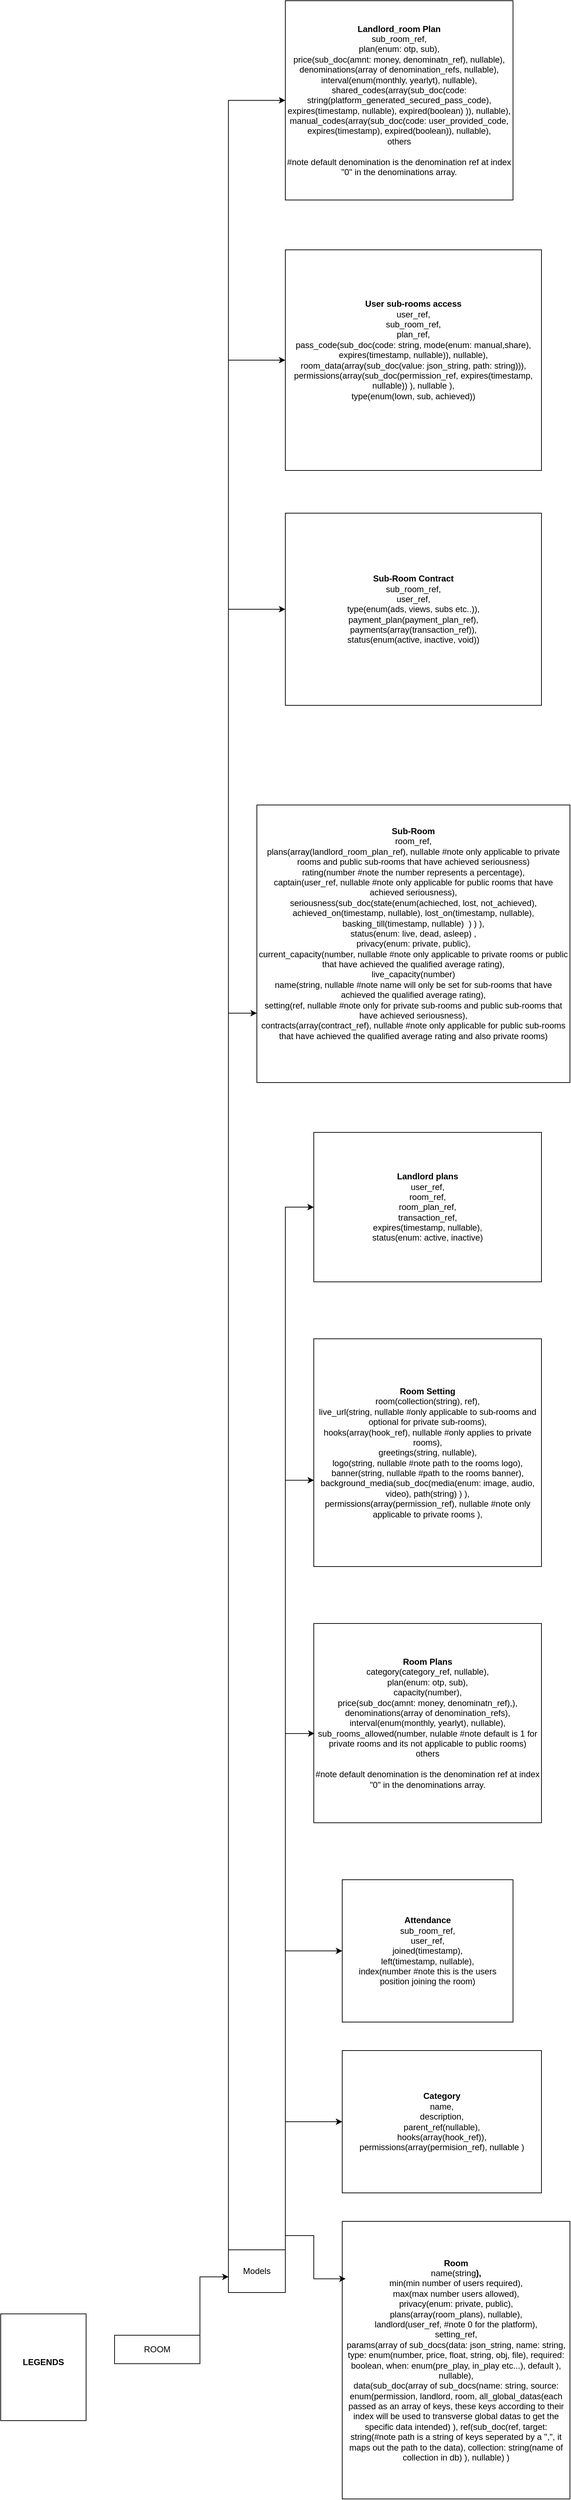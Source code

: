 <mxfile version="26.0.2">
  <diagram name="Page-1" id="JwLQiluCDj7BUVWrhCS6">
    <mxGraphModel dx="1032" dy="3795" grid="1" gridSize="10" guides="1" tooltips="1" connect="1" arrows="1" fold="1" page="1" pageScale="1" pageWidth="850" pageHeight="1100" math="0" shadow="0">
      <root>
        <mxCell id="0" />
        <mxCell id="1" parent="0" />
        <mxCell id="kceuGKvt7hz0_VKH2Cjf-1" value="ROOM" style="rounded=0;whiteSpace=wrap;html=1;" parent="1" vertex="1">
          <mxGeometry x="200" y="160" width="120" height="40" as="geometry" />
        </mxCell>
        <mxCell id="kceuGKvt7hz0_VKH2Cjf-2" value="&lt;b&gt;LEGENDS&lt;/b&gt;&lt;div&gt;&lt;b&gt;&lt;br&gt;&lt;/b&gt;&lt;/div&gt;" style="rounded=0;whiteSpace=wrap;html=1;" parent="1" vertex="1">
          <mxGeometry x="40" y="130" width="120" height="150" as="geometry" />
        </mxCell>
        <mxCell id="kceuGKvt7hz0_VKH2Cjf-13" style="edgeStyle=orthogonalEdgeStyle;rounded=0;orthogonalLoop=1;jettySize=auto;html=1;exitX=1;exitY=0;exitDx=0;exitDy=0;entryX=0;entryY=0.5;entryDx=0;entryDy=0;" parent="1" source="kceuGKvt7hz0_VKH2Cjf-4" target="kceuGKvt7hz0_VKH2Cjf-11" edge="1">
          <mxGeometry relative="1" as="geometry" />
        </mxCell>
        <mxCell id="bkT-c7pUdsVTCy2Co1-N-11" style="edgeStyle=orthogonalEdgeStyle;rounded=0;orthogonalLoop=1;jettySize=auto;html=1;exitX=1;exitY=0;exitDx=0;exitDy=0;entryX=0;entryY=0.5;entryDx=0;entryDy=0;" edge="1" parent="1" source="kceuGKvt7hz0_VKH2Cjf-4" target="bkT-c7pUdsVTCy2Co1-N-2">
          <mxGeometry relative="1" as="geometry" />
        </mxCell>
        <mxCell id="bkT-c7pUdsVTCy2Co1-N-15" style="edgeStyle=orthogonalEdgeStyle;rounded=0;orthogonalLoop=1;jettySize=auto;html=1;exitX=1;exitY=0;exitDx=0;exitDy=0;entryX=0;entryY=0.5;entryDx=0;entryDy=0;" edge="1" parent="1" source="kceuGKvt7hz0_VKH2Cjf-4" target="bkT-c7pUdsVTCy2Co1-N-6">
          <mxGeometry relative="1" as="geometry" />
        </mxCell>
        <mxCell id="bkT-c7pUdsVTCy2Co1-N-16" style="edgeStyle=orthogonalEdgeStyle;rounded=0;orthogonalLoop=1;jettySize=auto;html=1;exitX=0;exitY=0;exitDx=0;exitDy=0;entryX=0;entryY=0.75;entryDx=0;entryDy=0;" edge="1" parent="1" source="kceuGKvt7hz0_VKH2Cjf-4" target="bkT-c7pUdsVTCy2Co1-N-7">
          <mxGeometry relative="1" as="geometry" />
        </mxCell>
        <mxCell id="bkT-c7pUdsVTCy2Co1-N-17" style="edgeStyle=orthogonalEdgeStyle;rounded=0;orthogonalLoop=1;jettySize=auto;html=1;exitX=0;exitY=0;exitDx=0;exitDy=0;entryX=0;entryY=0.5;entryDx=0;entryDy=0;" edge="1" parent="1" source="kceuGKvt7hz0_VKH2Cjf-4" target="bkT-c7pUdsVTCy2Co1-N-8">
          <mxGeometry relative="1" as="geometry" />
        </mxCell>
        <mxCell id="bkT-c7pUdsVTCy2Co1-N-18" style="edgeStyle=orthogonalEdgeStyle;rounded=0;orthogonalLoop=1;jettySize=auto;html=1;exitX=0;exitY=0;exitDx=0;exitDy=0;entryX=0;entryY=0.5;entryDx=0;entryDy=0;" edge="1" parent="1" source="kceuGKvt7hz0_VKH2Cjf-4" target="bkT-c7pUdsVTCy2Co1-N-9">
          <mxGeometry relative="1" as="geometry" />
        </mxCell>
        <mxCell id="bkT-c7pUdsVTCy2Co1-N-19" style="edgeStyle=orthogonalEdgeStyle;rounded=0;orthogonalLoop=1;jettySize=auto;html=1;exitX=0;exitY=0;exitDx=0;exitDy=0;entryX=0;entryY=0.5;entryDx=0;entryDy=0;" edge="1" parent="1" source="kceuGKvt7hz0_VKH2Cjf-4" target="bkT-c7pUdsVTCy2Co1-N-10">
          <mxGeometry relative="1" as="geometry" />
        </mxCell>
        <mxCell id="kceuGKvt7hz0_VKH2Cjf-4" value="Models" style="rounded=0;whiteSpace=wrap;html=1;" parent="1" vertex="1">
          <mxGeometry x="360" y="40" width="80" height="60" as="geometry" />
        </mxCell>
        <mxCell id="kceuGKvt7hz0_VKH2Cjf-9" style="edgeStyle=orthogonalEdgeStyle;rounded=0;orthogonalLoop=1;jettySize=auto;html=1;exitX=1;exitY=0;exitDx=0;exitDy=0;entryX=0.004;entryY=0.633;entryDx=0;entryDy=0;entryPerimeter=0;" parent="1" source="kceuGKvt7hz0_VKH2Cjf-1" target="kceuGKvt7hz0_VKH2Cjf-4" edge="1">
          <mxGeometry relative="1" as="geometry" />
        </mxCell>
        <mxCell id="kceuGKvt7hz0_VKH2Cjf-10" value="&lt;b&gt;Room&lt;/b&gt;&lt;div&gt;name(string&lt;b&gt;),&lt;/b&gt;&lt;/div&gt;&lt;div&gt;min(min number of users required),&lt;/div&gt;&lt;div&gt;max(max number users allowed),&lt;/div&gt;&lt;div&gt;privacy(enum: private, public),&lt;/div&gt;&lt;div&gt;plans(array(room_plans), nullable),&lt;/div&gt;&lt;div&gt;landlord(user_ref, #note 0 for the platform),&lt;/div&gt;&lt;div&gt;setting_ref,&lt;/div&gt;&lt;div&gt;&lt;div&gt;params(array of sub_docs(data: json_string, name: string, type: enum(number, price, float, string, obj, file), required: boolean, when: enum(pre_play, in_play etc...), default ), nullable),&lt;/div&gt;&lt;div&gt;data(sub_doc(&lt;span style=&quot;background-color: initial;&quot;&gt;array of sub_docs(name: string, source: enum(permission, landlord, room, all_global_datas(each passed as an array of keys, these keys according to their index will be used to transverse global datas to get the specific data intended) ), ref(sub_doc(ref, target: string(#note path is a string of keys seperated by a &quot;,&quot;, it maps out the path to the data), collection: string(name of collection in db) ), nullable) )&lt;/span&gt;&lt;/div&gt;&lt;/div&gt;" style="rounded=0;whiteSpace=wrap;html=1;" parent="1" vertex="1">
          <mxGeometry x="520" width="320" height="390" as="geometry" />
        </mxCell>
        <mxCell id="kceuGKvt7hz0_VKH2Cjf-11" value="&lt;b&gt;Category&lt;/b&gt;&lt;div&gt;name,&lt;/div&gt;&lt;div&gt;description,&lt;/div&gt;&lt;div&gt;parent_ref(nullable),&lt;/div&gt;&lt;div&gt;hooks(array(hook_ref)),&lt;/div&gt;&lt;div&gt;permissions(array(permision_ref), nullable )&lt;/div&gt;" style="rounded=0;whiteSpace=wrap;html=1;" parent="1" vertex="1">
          <mxGeometry x="520" y="-240" width="280" height="200" as="geometry" />
        </mxCell>
        <mxCell id="kceuGKvt7hz0_VKH2Cjf-14" style="edgeStyle=orthogonalEdgeStyle;rounded=0;orthogonalLoop=1;jettySize=auto;html=1;exitX=1;exitY=0;exitDx=0;exitDy=0;entryX=0.015;entryY=0.207;entryDx=0;entryDy=0;entryPerimeter=0;" parent="1" source="kceuGKvt7hz0_VKH2Cjf-4" target="kceuGKvt7hz0_VKH2Cjf-10" edge="1">
          <mxGeometry relative="1" as="geometry" />
        </mxCell>
        <mxCell id="bkT-c7pUdsVTCy2Co1-N-2" value="&lt;b&gt;Attendance&lt;/b&gt;&lt;div&gt;sub_room_ref,&lt;/div&gt;&lt;div&gt;user_ref,&lt;/div&gt;&lt;div&gt;joined(timestamp),&lt;/div&gt;&lt;div&gt;left(timestamp, nullable),&lt;/div&gt;&lt;div&gt;index(number #note this is the users position joining the room)&lt;/div&gt;" style="rounded=0;whiteSpace=wrap;html=1;" vertex="1" parent="1">
          <mxGeometry x="520" y="-480" width="240" height="200" as="geometry" />
        </mxCell>
        <mxCell id="bkT-c7pUdsVTCy2Co1-N-3" value="&lt;b&gt;Room Plans&lt;/b&gt;&lt;div&gt;category(category_ref, nullable),&lt;br&gt;&lt;div&gt;&lt;div&gt;&lt;div&gt;plan(enum: otp, sub),&lt;/div&gt;&lt;div&gt;capacity(number),&lt;/div&gt;&lt;div&gt;price(sub_doc(amnt: money, denominatn_ref),),&lt;/div&gt;&lt;div&gt;denominations(array of denomination_refs),&lt;/div&gt;&lt;/div&gt;&lt;div&gt;interval(enum(monthly, yearlyt), nullable),&lt;/div&gt;&lt;div&gt;sub_rooms_allowed(number, nulable #note default is 1 for private rooms and its not applicable to public rooms)&lt;/div&gt;&lt;div&gt;others&lt;/div&gt;&lt;div&gt;&lt;br&gt;&lt;/div&gt;&lt;div&gt;#note default denomination is the denomination ref at index &quot;0&quot; in the denominations array.&lt;/div&gt;&lt;/div&gt;&lt;/div&gt;" style="rounded=0;whiteSpace=wrap;html=1;" vertex="1" parent="1">
          <mxGeometry x="480" y="-840" width="320" height="280" as="geometry" />
        </mxCell>
        <mxCell id="bkT-c7pUdsVTCy2Co1-N-4" value="&lt;b&gt;Room Setting&lt;/b&gt;&lt;div&gt;room(collection(string), ref),&lt;br&gt;&lt;div&gt;live_url(string, nullable #only applicable to sub-rooms and optional for private sub-rooms),&lt;/div&gt;&lt;div&gt;hooks(array(hook_ref), nullable #only applies to private rooms),&lt;/div&gt;&lt;div&gt;greetings(string, nullable),&lt;/div&gt;&lt;div&gt;logo(string, nullable #note path to the rooms logo),&lt;/div&gt;&lt;div&gt;banner(string, nullable #path to the rooms banner),&lt;/div&gt;&lt;div&gt;background_media(sub_doc(media(enum: image, audio, video), path(string) ) ),&lt;/div&gt;&lt;div&gt;permissions(array(permission_ref), nullable #note only applicable to private rooms ),&lt;/div&gt;&lt;/div&gt;" style="rounded=0;whiteSpace=wrap;html=1;" vertex="1" parent="1">
          <mxGeometry x="480" y="-1240" width="320" height="320" as="geometry" />
        </mxCell>
        <mxCell id="bkT-c7pUdsVTCy2Co1-N-6" value="&lt;b&gt;Landlord plans&lt;/b&gt;&lt;div&gt;user_ref,&lt;/div&gt;&lt;div&gt;room_ref,&lt;/div&gt;&lt;div&gt;room_plan_ref,&lt;/div&gt;&lt;div&gt;transaction_ref,&lt;/div&gt;&lt;div&gt;expires(timestamp, nullable),&lt;/div&gt;&lt;div&gt;status(enum: active, inactive)&lt;/div&gt;" style="rounded=0;whiteSpace=wrap;html=1;" vertex="1" parent="1">
          <mxGeometry x="480" y="-1530" width="320" height="210" as="geometry" />
        </mxCell>
        <mxCell id="bkT-c7pUdsVTCy2Co1-N-7" value="&lt;b&gt;Sub-Room&lt;/b&gt;&lt;div&gt;room_ref,&lt;/div&gt;&lt;div&gt;plans(array(landlord_room_plan_ref), nullable #note only applicable to private rooms and public sub-rooms that have achieved seriousness)&lt;/div&gt;&lt;div&gt;&lt;div&gt;rating(number #note the number represents a percentage),&lt;/div&gt;&lt;div&gt;captain(user_ref, nullable #note only applicable for public rooms that have achieved seriousness),&lt;/div&gt;&lt;div&gt;seriousness(sub_doc(state(enum(achieched, lost, not_achieved), achieved_on(timestamp, nullable), lost_on(timestamp, nullable), basking_till(timestamp, nullable)&amp;nbsp; ) ) ),&lt;/div&gt;&lt;div&gt;status(enum: live, dead, asleep) ,&lt;/div&gt;&lt;/div&gt;&lt;div&gt;privacy(enum: private, public),&lt;/div&gt;&lt;div&gt;current_capacity(number, nullable #note only applicable to private rooms or public that have achieved the qualified average rating),&lt;/div&gt;&lt;div&gt;live_capacity(number)&lt;/div&gt;&lt;div&gt;name(string&lt;span style=&quot;background-color: transparent; color: light-dark(rgb(0, 0, 0), rgb(255, 255, 255));&quot;&gt;, nullable #note name will only be set for sub-rooms that have achieved the qualified average rating&lt;/span&gt;&lt;span style=&quot;background-color: transparent; color: light-dark(rgb(0, 0, 0), rgb(255, 255, 255));&quot;&gt;),&lt;/span&gt;&lt;/div&gt;&lt;div&gt;setting(ref, nullable #note only for private sub-rooms and public sub-rooms that have achieved seriousness),&lt;/div&gt;&lt;div&gt;contracts(array(contract_ref), nullable #note only applicable for public sub-rooms that have achieved the qualified average rating and also private rooms)&lt;/div&gt;&lt;div&gt;&lt;br&gt;&lt;/div&gt;&lt;div&gt;&lt;br&gt;&lt;/div&gt;" style="rounded=0;whiteSpace=wrap;html=1;" vertex="1" parent="1">
          <mxGeometry x="400" y="-1990" width="440" height="390" as="geometry" />
        </mxCell>
        <mxCell id="bkT-c7pUdsVTCy2Co1-N-8" value="&lt;b&gt;Sub-Room Contract&lt;/b&gt;&lt;div&gt;sub_room_ref,&lt;/div&gt;&lt;div&gt;user_ref,&lt;/div&gt;&lt;div&gt;type(&lt;span style=&quot;background-color: transparent; color: light-dark(rgb(0, 0, 0), rgb(255, 255, 255));&quot;&gt;enum(ads, views, subs etc..)&lt;/span&gt;&lt;span style=&quot;background-color: transparent; color: light-dark(rgb(0, 0, 0), rgb(255, 255, 255));&quot;&gt;),&lt;/span&gt;&lt;/div&gt;&lt;div&gt;payment_plan(payment_plan_ref),&lt;/div&gt;&lt;div&gt;payments(array(transaction_ref)),&lt;/div&gt;&lt;div&gt;status(enum(active, inactive, void))&lt;/div&gt;" style="rounded=0;whiteSpace=wrap;html=1;" vertex="1" parent="1">
          <mxGeometry x="440" y="-2400" width="360" height="270" as="geometry" />
        </mxCell>
        <mxCell id="bkT-c7pUdsVTCy2Co1-N-9" value="&lt;b&gt;User sub-rooms access&lt;/b&gt;&lt;div&gt;user_ref,&lt;/div&gt;&lt;div&gt;sub_room_ref,&lt;/div&gt;&lt;div&gt;plan_ref,&lt;/div&gt;&lt;div&gt;&lt;div&gt;pass_code(sub_doc(code: string, mode(enum: manual,share), expires(timestamp, nullable)), nullable),&lt;/div&gt;&lt;div&gt;room_data(array(sub_doc(value: json_string, path: string))),&lt;/div&gt;&lt;div&gt;permissions(array(sub_doc(permission_ref, expires(timestamp, nullable)) ), nullable ),&lt;/div&gt;&lt;/div&gt;&lt;div&gt;type(enum(lown, sub, achieved))&lt;/div&gt;&lt;div&gt;&lt;br&gt;&lt;/div&gt;&lt;div&gt;&lt;br&gt;&lt;/div&gt;" style="rounded=0;whiteSpace=wrap;html=1;" vertex="1" parent="1">
          <mxGeometry x="440" y="-2770" width="360" height="310" as="geometry" />
        </mxCell>
        <mxCell id="bkT-c7pUdsVTCy2Co1-N-10" value="&lt;b&gt;Landlord_room Plan&lt;/b&gt;&lt;div&gt;sub_room_ref,&lt;br&gt;&lt;div&gt;&lt;div&gt;&lt;div&gt;plan(enum: otp, sub),&lt;/div&gt;&lt;div&gt;price(sub_doc(amnt: money, denominatn_ref), nullable),&lt;/div&gt;&lt;div&gt;denominations(array of denomination_refs, nullable),&lt;/div&gt;&lt;/div&gt;&lt;div&gt;interval(enum(monthly, yearlyt), nullable),&lt;/div&gt;&lt;div&gt;&lt;div&gt;shared_codes(array(sub_doc(code: string(platform_generated_secured_pass_code), expires(timestamp, nullable), expired(boolean) )), nullable),&lt;/div&gt;&lt;div&gt;manual_codes(array(sub_doc(code: user_provided_code, expires(timestamp), expired(boolean)), nullable),&lt;/div&gt;&lt;/div&gt;&lt;div&gt;others&lt;/div&gt;&lt;div&gt;&lt;br&gt;&lt;/div&gt;&lt;div&gt;#note default denomination is the denomination ref at index &quot;0&quot; in the denominations array.&lt;/div&gt;&lt;/div&gt;&lt;/div&gt;" style="rounded=0;whiteSpace=wrap;html=1;" vertex="1" parent="1">
          <mxGeometry x="440" y="-3120" width="320" height="280" as="geometry" />
        </mxCell>
        <mxCell id="bkT-c7pUdsVTCy2Co1-N-12" style="edgeStyle=orthogonalEdgeStyle;rounded=0;orthogonalLoop=1;jettySize=auto;html=1;exitX=1;exitY=0;exitDx=0;exitDy=0;entryX=0.003;entryY=0.552;entryDx=0;entryDy=0;entryPerimeter=0;" edge="1" parent="1" source="kceuGKvt7hz0_VKH2Cjf-4" target="bkT-c7pUdsVTCy2Co1-N-3">
          <mxGeometry relative="1" as="geometry" />
        </mxCell>
        <mxCell id="bkT-c7pUdsVTCy2Co1-N-13" style="edgeStyle=orthogonalEdgeStyle;rounded=0;orthogonalLoop=1;jettySize=auto;html=1;exitX=1;exitY=0;exitDx=0;exitDy=0;entryX=0.001;entryY=0.621;entryDx=0;entryDy=0;entryPerimeter=0;" edge="1" parent="1" source="kceuGKvt7hz0_VKH2Cjf-4" target="bkT-c7pUdsVTCy2Co1-N-4">
          <mxGeometry relative="1" as="geometry" />
        </mxCell>
      </root>
    </mxGraphModel>
  </diagram>
</mxfile>
